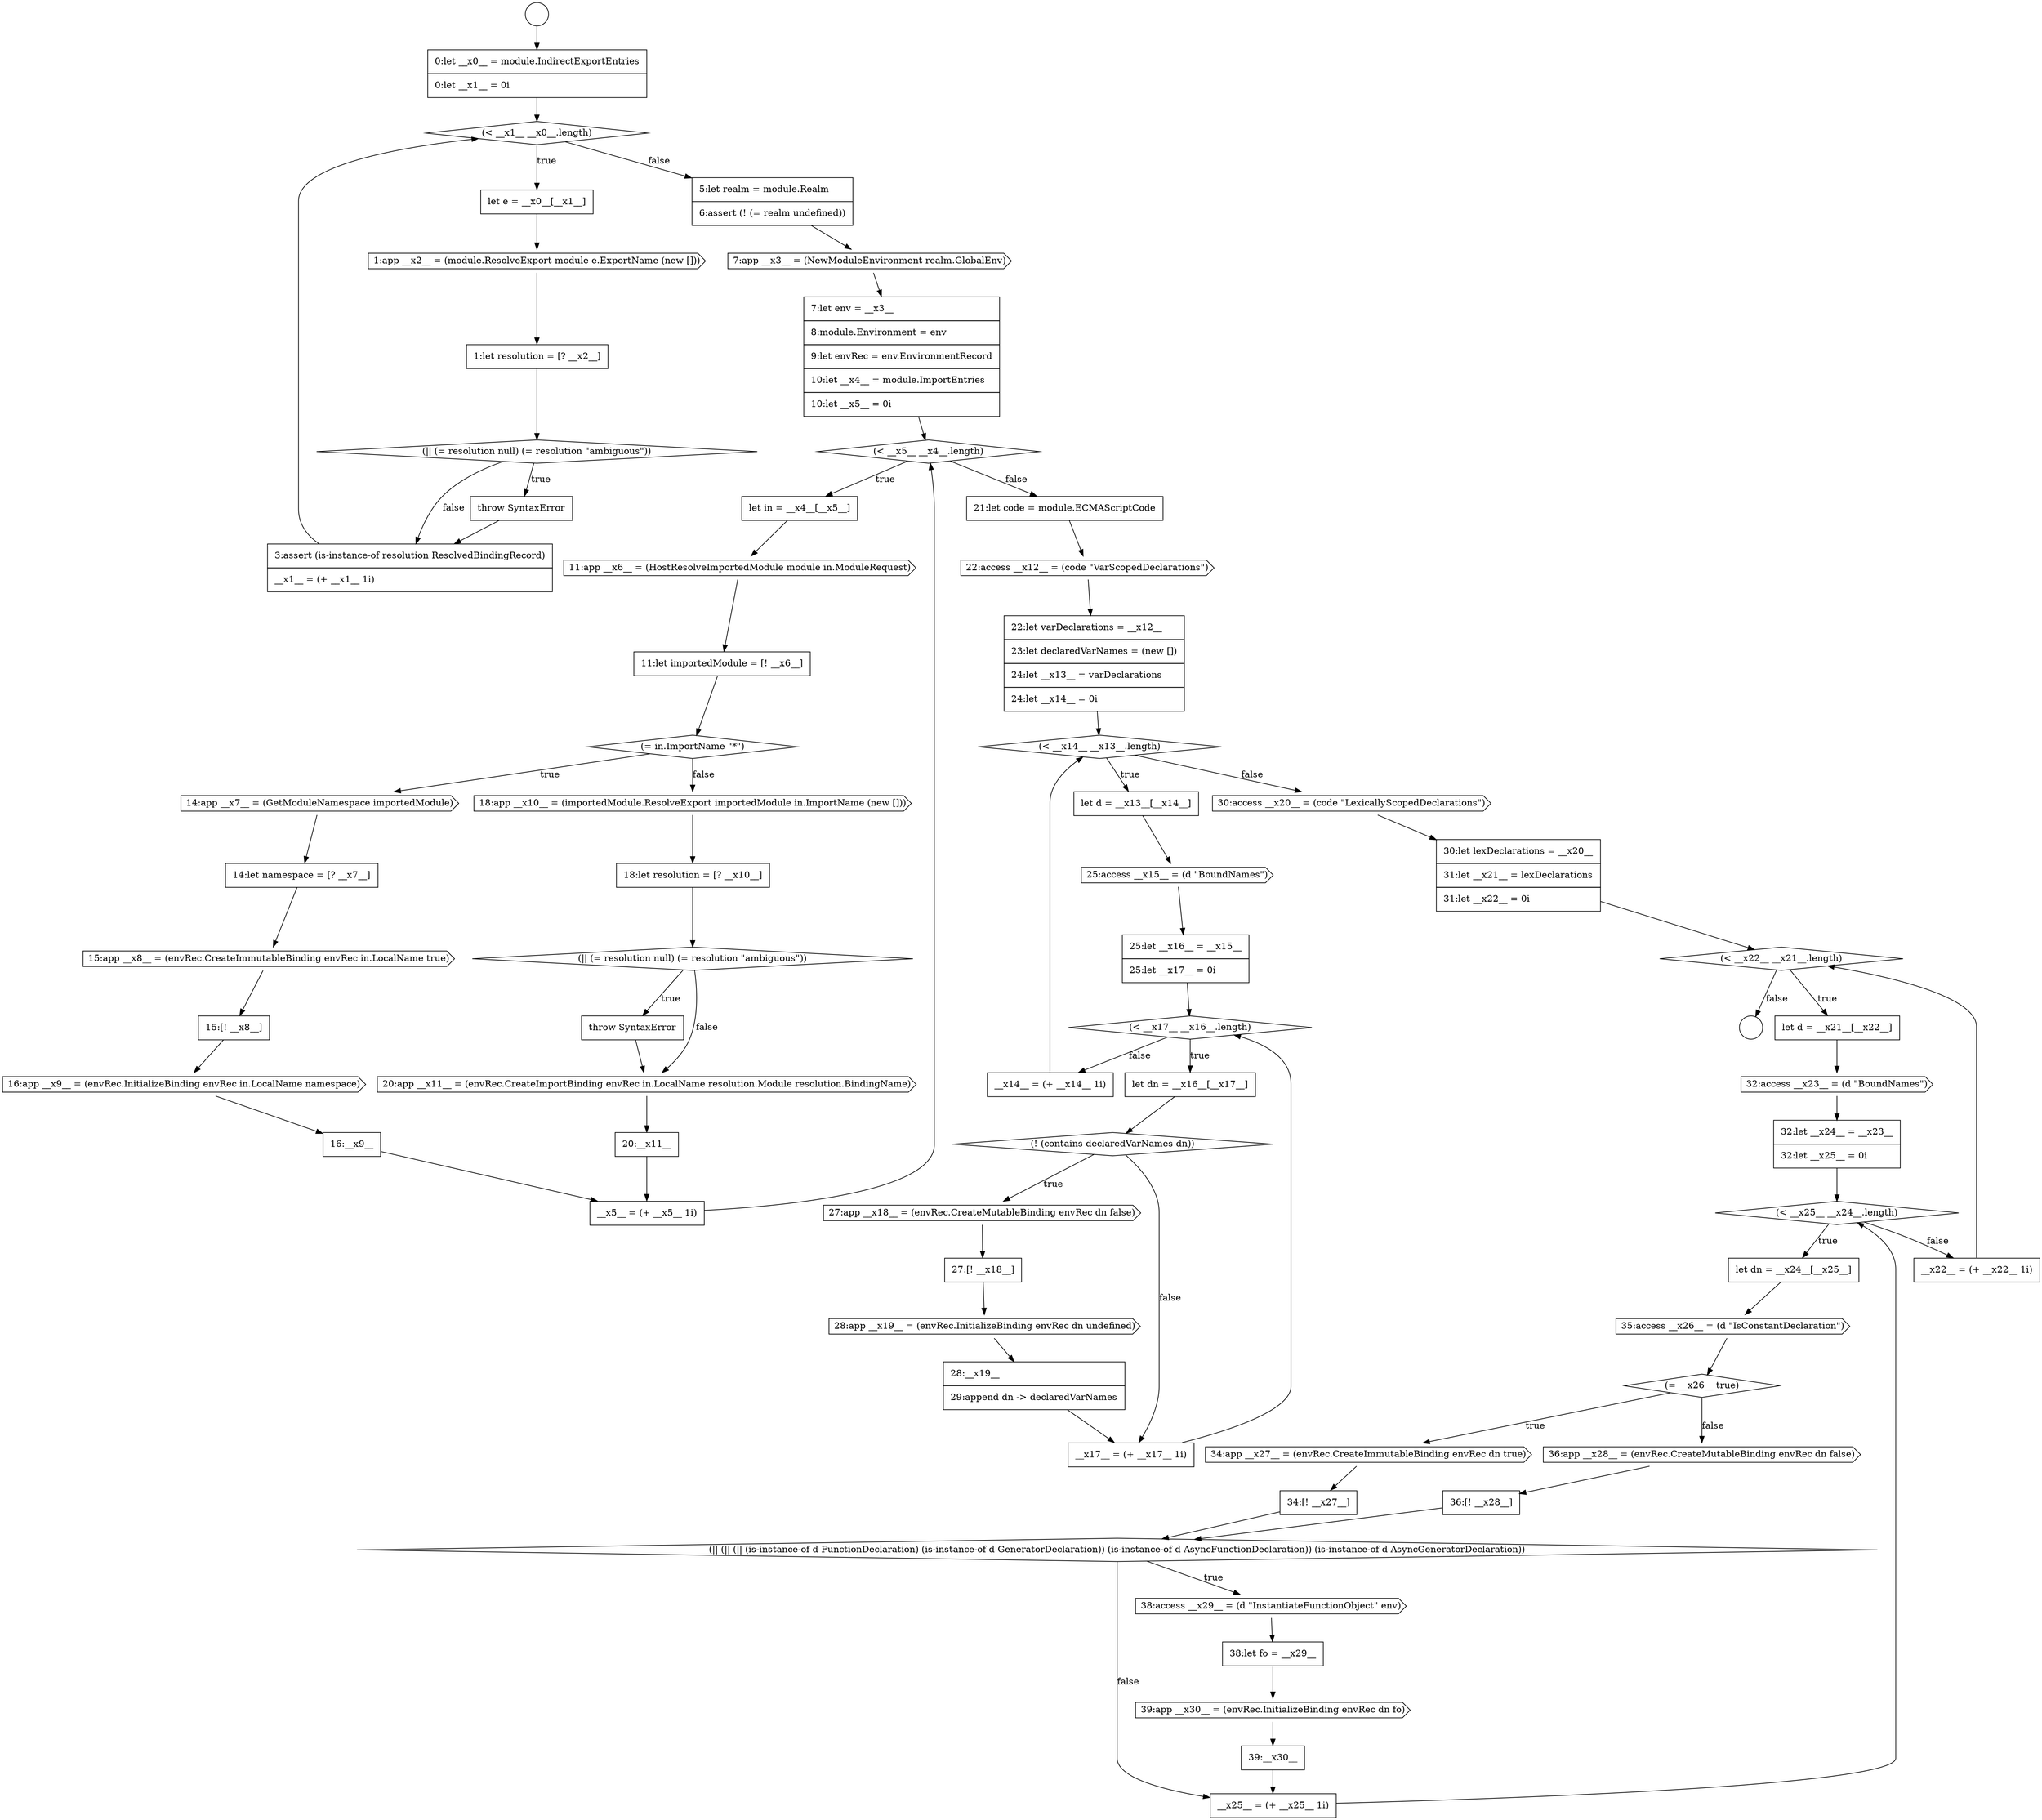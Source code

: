 digraph {
  node0 [shape=circle label=" " color="black" fillcolor="white" style=filled]
  node5 [shape=cds, label=<<font color="black">1:app __x2__ = (module.ResolveExport module e.ExportName (new []))</font>> color="black" fillcolor="white" style=filled]
  node65 [shape=none, margin=0, label=<<font color="black">
    <table border="0" cellborder="1" cellspacing="0" cellpadding="10">
      <tr><td align="left">39:__x30__</td></tr>
    </table>
  </font>> color="black" fillcolor="white" style=filled]
  node2 [shape=none, margin=0, label=<<font color="black">
    <table border="0" cellborder="1" cellspacing="0" cellpadding="10">
      <tr><td align="left">0:let __x0__ = module.IndirectExportEntries</td></tr>
      <tr><td align="left">0:let __x1__ = 0i</td></tr>
    </table>
  </font>> color="black" fillcolor="white" style=filled]
  node66 [shape=none, margin=0, label=<<font color="black">
    <table border="0" cellborder="1" cellspacing="0" cellpadding="10">
      <tr><td align="left">__x25__ = (+ __x25__ 1i)</td></tr>
    </table>
  </font>> color="black" fillcolor="white" style=filled]
  node4 [shape=none, margin=0, label=<<font color="black">
    <table border="0" cellborder="1" cellspacing="0" cellpadding="10">
      <tr><td align="left">let e = __x0__[__x1__]</td></tr>
    </table>
  </font>> color="black" fillcolor="white" style=filled]
  node10 [shape=none, margin=0, label=<<font color="black">
    <table border="0" cellborder="1" cellspacing="0" cellpadding="10">
      <tr><td align="left">5:let realm = module.Realm</td></tr>
      <tr><td align="left">6:assert (! (= realm undefined))</td></tr>
    </table>
  </font>> color="black" fillcolor="white" style=filled]
  node56 [shape=diamond, label=<<font color="black">(= __x26__ true)</font>> color="black" fillcolor="white" style=filled]
  node42 [shape=none, margin=0, label=<<font color="black">
    <table border="0" cellborder="1" cellspacing="0" cellpadding="10">
      <tr><td align="left">27:[! __x18__]</td></tr>
    </table>
  </font>> color="black" fillcolor="white" style=filled]
  node24 [shape=cds, label=<<font color="black">18:app __x10__ = (importedModule.ResolveExport importedModule in.ImportName (new []))</font>> color="black" fillcolor="white" style=filled]
  node37 [shape=none, margin=0, label=<<font color="black">
    <table border="0" cellborder="1" cellspacing="0" cellpadding="10">
      <tr><td align="left">25:let __x16__ = __x15__</td></tr>
      <tr><td align="left">25:let __x17__ = 0i</td></tr>
    </table>
  </font>> color="black" fillcolor="white" style=filled]
  node25 [shape=none, margin=0, label=<<font color="black">
    <table border="0" cellborder="1" cellspacing="0" cellpadding="10">
      <tr><td align="left">18:let resolution = [? __x10__]</td></tr>
    </table>
  </font>> color="black" fillcolor="white" style=filled]
  node52 [shape=none, margin=0, label=<<font color="black">
    <table border="0" cellborder="1" cellspacing="0" cellpadding="10">
      <tr><td align="left">32:let __x24__ = __x23__</td></tr>
      <tr><td align="left">32:let __x25__ = 0i</td></tr>
    </table>
  </font>> color="black" fillcolor="white" style=filled]
  node14 [shape=none, margin=0, label=<<font color="black">
    <table border="0" cellborder="1" cellspacing="0" cellpadding="10">
      <tr><td align="left">let in = __x4__[__x5__]</td></tr>
    </table>
  </font>> color="black" fillcolor="white" style=filled]
  node20 [shape=cds, label=<<font color="black">15:app __x8__ = (envRec.CreateImmutableBinding envRec in.LocalName true)</font>> color="black" fillcolor="white" style=filled]
  node46 [shape=none, margin=0, label=<<font color="black">
    <table border="0" cellborder="1" cellspacing="0" cellpadding="10">
      <tr><td align="left">__x14__ = (+ __x14__ 1i)</td></tr>
    </table>
  </font>> color="black" fillcolor="white" style=filled]
  node57 [shape=cds, label=<<font color="black">34:app __x27__ = (envRec.CreateImmutableBinding envRec dn true)</font>> color="black" fillcolor="white" style=filled]
  node29 [shape=none, margin=0, label=<<font color="black">
    <table border="0" cellborder="1" cellspacing="0" cellpadding="10">
      <tr><td align="left">20:__x11__</td></tr>
    </table>
  </font>> color="black" fillcolor="white" style=filled]
  node61 [shape=diamond, label=<<font color="black">(|| (|| (|| (is-instance-of d FunctionDeclaration) (is-instance-of d GeneratorDeclaration)) (is-instance-of d AsyncFunctionDeclaration)) (is-instance-of d AsyncGeneratorDeclaration))</font>> color="black" fillcolor="white" style=filled]
  node1 [shape=circle label=" " color="black" fillcolor="white" style=filled]
  node6 [shape=none, margin=0, label=<<font color="black">
    <table border="0" cellborder="1" cellspacing="0" cellpadding="10">
      <tr><td align="left">1:let resolution = [? __x2__]</td></tr>
    </table>
  </font>> color="black" fillcolor="white" style=filled]
  node60 [shape=none, margin=0, label=<<font color="black">
    <table border="0" cellborder="1" cellspacing="0" cellpadding="10">
      <tr><td align="left">36:[! __x28__]</td></tr>
    </table>
  </font>> color="black" fillcolor="white" style=filled]
  node21 [shape=none, margin=0, label=<<font color="black">
    <table border="0" cellborder="1" cellspacing="0" cellpadding="10">
      <tr><td align="left">15:[! __x8__]</td></tr>
    </table>
  </font>> color="black" fillcolor="white" style=filled]
  node33 [shape=none, margin=0, label=<<font color="black">
    <table border="0" cellborder="1" cellspacing="0" cellpadding="10">
      <tr><td align="left">22:let varDeclarations = __x12__</td></tr>
      <tr><td align="left">23:let declaredVarNames = (new [])</td></tr>
      <tr><td align="left">24:let __x13__ = varDeclarations</td></tr>
      <tr><td align="left">24:let __x14__ = 0i</td></tr>
    </table>
  </font>> color="black" fillcolor="white" style=filled]
  node28 [shape=cds, label=<<font color="black">20:app __x11__ = (envRec.CreateImportBinding envRec in.LocalName resolution.Module resolution.BindingName)</font>> color="black" fillcolor="white" style=filled]
  node38 [shape=diamond, label=<<font color="black">(&lt; __x17__ __x16__.length)</font>> color="black" fillcolor="white" style=filled]
  node9 [shape=none, margin=0, label=<<font color="black">
    <table border="0" cellborder="1" cellspacing="0" cellpadding="10">
      <tr><td align="left">3:assert (is-instance-of resolution ResolvedBindingRecord)</td></tr>
      <tr><td align="left">__x1__ = (+ __x1__ 1i)</td></tr>
    </table>
  </font>> color="black" fillcolor="white" style=filled]
  node53 [shape=diamond, label=<<font color="black">(&lt; __x25__ __x24__.length)</font>> color="black" fillcolor="white" style=filled]
  node13 [shape=diamond, label=<<font color="black">(&lt; __x5__ __x4__.length)</font>> color="black" fillcolor="white" style=filled]
  node41 [shape=cds, label=<<font color="black">27:app __x18__ = (envRec.CreateMutableBinding envRec dn false)</font>> color="black" fillcolor="white" style=filled]
  node45 [shape=none, margin=0, label=<<font color="black">
    <table border="0" cellborder="1" cellspacing="0" cellpadding="10">
      <tr><td align="left">__x17__ = (+ __x17__ 1i)</td></tr>
    </table>
  </font>> color="black" fillcolor="white" style=filled]
  node64 [shape=cds, label=<<font color="black">39:app __x30__ = (envRec.InitializeBinding envRec dn fo)</font>> color="black" fillcolor="white" style=filled]
  node17 [shape=diamond, label=<<font color="black">(= in.ImportName &quot;*&quot;)</font>> color="black" fillcolor="white" style=filled]
  node32 [shape=cds, label=<<font color="black">22:access __x12__ = (code &quot;VarScopedDeclarations&quot;)</font>> color="black" fillcolor="white" style=filled]
  node34 [shape=diamond, label=<<font color="black">(&lt; __x14__ __x13__.length)</font>> color="black" fillcolor="white" style=filled]
  node22 [shape=cds, label=<<font color="black">16:app __x9__ = (envRec.InitializeBinding envRec in.LocalName namespace)</font>> color="black" fillcolor="white" style=filled]
  node44 [shape=none, margin=0, label=<<font color="black">
    <table border="0" cellborder="1" cellspacing="0" cellpadding="10">
      <tr><td align="left">28:__x19__</td></tr>
      <tr><td align="left">29:append dn -&gt; declaredVarNames</td></tr>
    </table>
  </font>> color="black" fillcolor="white" style=filled]
  node59 [shape=cds, label=<<font color="black">36:app __x28__ = (envRec.CreateMutableBinding envRec dn false)</font>> color="black" fillcolor="white" style=filled]
  node27 [shape=none, margin=0, label=<<font color="black">
    <table border="0" cellborder="1" cellspacing="0" cellpadding="10">
      <tr><td align="left">throw SyntaxError</td></tr>
    </table>
  </font>> color="black" fillcolor="white" style=filled]
  node12 [shape=none, margin=0, label=<<font color="black">
    <table border="0" cellborder="1" cellspacing="0" cellpadding="10">
      <tr><td align="left">7:let env = __x3__</td></tr>
      <tr><td align="left">8:module.Environment = env</td></tr>
      <tr><td align="left">9:let envRec = env.EnvironmentRecord</td></tr>
      <tr><td align="left">10:let __x4__ = module.ImportEntries</td></tr>
      <tr><td align="left">10:let __x5__ = 0i</td></tr>
    </table>
  </font>> color="black" fillcolor="white" style=filled]
  node54 [shape=none, margin=0, label=<<font color="black">
    <table border="0" cellborder="1" cellspacing="0" cellpadding="10">
      <tr><td align="left">let dn = __x24__[__x25__]</td></tr>
    </table>
  </font>> color="black" fillcolor="white" style=filled]
  node49 [shape=diamond, label=<<font color="black">(&lt; __x22__ __x21__.length)</font>> color="black" fillcolor="white" style=filled]
  node7 [shape=diamond, label=<<font color="black">(|| (= resolution null) (= resolution &quot;ambiguous&quot;))</font>> color="black" fillcolor="white" style=filled]
  node39 [shape=none, margin=0, label=<<font color="black">
    <table border="0" cellborder="1" cellspacing="0" cellpadding="10">
      <tr><td align="left">let dn = __x16__[__x17__]</td></tr>
    </table>
  </font>> color="black" fillcolor="white" style=filled]
  node3 [shape=diamond, label=<<font color="black">(&lt; __x1__ __x0__.length)</font>> color="black" fillcolor="white" style=filled]
  node35 [shape=none, margin=0, label=<<font color="black">
    <table border="0" cellborder="1" cellspacing="0" cellpadding="10">
      <tr><td align="left">let d = __x13__[__x14__]</td></tr>
    </table>
  </font>> color="black" fillcolor="white" style=filled]
  node48 [shape=none, margin=0, label=<<font color="black">
    <table border="0" cellborder="1" cellspacing="0" cellpadding="10">
      <tr><td align="left">30:let lexDeclarations = __x20__</td></tr>
      <tr><td align="left">31:let __x21__ = lexDeclarations</td></tr>
      <tr><td align="left">31:let __x22__ = 0i</td></tr>
    </table>
  </font>> color="black" fillcolor="white" style=filled]
  node63 [shape=none, margin=0, label=<<font color="black">
    <table border="0" cellborder="1" cellspacing="0" cellpadding="10">
      <tr><td align="left">38:let fo = __x29__</td></tr>
    </table>
  </font>> color="black" fillcolor="white" style=filled]
  node18 [shape=cds, label=<<font color="black">14:app __x7__ = (GetModuleNamespace importedModule)</font>> color="black" fillcolor="white" style=filled]
  node50 [shape=none, margin=0, label=<<font color="black">
    <table border="0" cellborder="1" cellspacing="0" cellpadding="10">
      <tr><td align="left">let d = __x21__[__x22__]</td></tr>
    </table>
  </font>> color="black" fillcolor="white" style=filled]
  node67 [shape=none, margin=0, label=<<font color="black">
    <table border="0" cellborder="1" cellspacing="0" cellpadding="10">
      <tr><td align="left">__x22__ = (+ __x22__ 1i)</td></tr>
    </table>
  </font>> color="black" fillcolor="white" style=filled]
  node16 [shape=none, margin=0, label=<<font color="black">
    <table border="0" cellborder="1" cellspacing="0" cellpadding="10">
      <tr><td align="left">11:let importedModule = [! __x6__]</td></tr>
    </table>
  </font>> color="black" fillcolor="white" style=filled]
  node31 [shape=none, margin=0, label=<<font color="black">
    <table border="0" cellborder="1" cellspacing="0" cellpadding="10">
      <tr><td align="left">21:let code = module.ECMAScriptCode</td></tr>
    </table>
  </font>> color="black" fillcolor="white" style=filled]
  node11 [shape=cds, label=<<font color="black">7:app __x3__ = (NewModuleEnvironment realm.GlobalEnv)</font>> color="black" fillcolor="white" style=filled]
  node43 [shape=cds, label=<<font color="black">28:app __x19__ = (envRec.InitializeBinding envRec dn undefined)</font>> color="black" fillcolor="white" style=filled]
  node40 [shape=diamond, label=<<font color="black">(! (contains declaredVarNames dn))</font>> color="black" fillcolor="white" style=filled]
  node26 [shape=diamond, label=<<font color="black">(|| (= resolution null) (= resolution &quot;ambiguous&quot;))</font>> color="black" fillcolor="white" style=filled]
  node55 [shape=cds, label=<<font color="black">35:access __x26__ = (d &quot;IsConstantDeclaration&quot;)</font>> color="black" fillcolor="white" style=filled]
  node23 [shape=none, margin=0, label=<<font color="black">
    <table border="0" cellborder="1" cellspacing="0" cellpadding="10">
      <tr><td align="left">16:__x9__</td></tr>
    </table>
  </font>> color="black" fillcolor="white" style=filled]
  node8 [shape=none, margin=0, label=<<font color="black">
    <table border="0" cellborder="1" cellspacing="0" cellpadding="10">
      <tr><td align="left">throw SyntaxError</td></tr>
    </table>
  </font>> color="black" fillcolor="white" style=filled]
  node58 [shape=none, margin=0, label=<<font color="black">
    <table border="0" cellborder="1" cellspacing="0" cellpadding="10">
      <tr><td align="left">34:[! __x27__]</td></tr>
    </table>
  </font>> color="black" fillcolor="white" style=filled]
  node36 [shape=cds, label=<<font color="black">25:access __x15__ = (d &quot;BoundNames&quot;)</font>> color="black" fillcolor="white" style=filled]
  node30 [shape=none, margin=0, label=<<font color="black">
    <table border="0" cellborder="1" cellspacing="0" cellpadding="10">
      <tr><td align="left">__x5__ = (+ __x5__ 1i)</td></tr>
    </table>
  </font>> color="black" fillcolor="white" style=filled]
  node51 [shape=cds, label=<<font color="black">32:access __x23__ = (d &quot;BoundNames&quot;)</font>> color="black" fillcolor="white" style=filled]
  node19 [shape=none, margin=0, label=<<font color="black">
    <table border="0" cellborder="1" cellspacing="0" cellpadding="10">
      <tr><td align="left">14:let namespace = [? __x7__]</td></tr>
    </table>
  </font>> color="black" fillcolor="white" style=filled]
  node47 [shape=cds, label=<<font color="black">30:access __x20__ = (code &quot;LexicallyScopedDeclarations&quot;)</font>> color="black" fillcolor="white" style=filled]
  node15 [shape=cds, label=<<font color="black">11:app __x6__ = (HostResolveImportedModule module in.ModuleRequest)</font>> color="black" fillcolor="white" style=filled]
  node62 [shape=cds, label=<<font color="black">38:access __x29__ = (d &quot;InstantiateFunctionObject&quot; env)</font>> color="black" fillcolor="white" style=filled]
  node26 -> node27 [label=<<font color="black">true</font>> color="black"]
  node26 -> node28 [label=<<font color="black">false</font>> color="black"]
  node11 -> node12 [ color="black"]
  node7 -> node8 [label=<<font color="black">true</font>> color="black"]
  node7 -> node9 [label=<<font color="black">false</font>> color="black"]
  node0 -> node2 [ color="black"]
  node53 -> node54 [label=<<font color="black">true</font>> color="black"]
  node53 -> node67 [label=<<font color="black">false</font>> color="black"]
  node45 -> node38 [ color="black"]
  node3 -> node4 [label=<<font color="black">true</font>> color="black"]
  node3 -> node10 [label=<<font color="black">false</font>> color="black"]
  node16 -> node17 [ color="black"]
  node30 -> node13 [ color="black"]
  node5 -> node6 [ color="black"]
  node17 -> node18 [label=<<font color="black">true</font>> color="black"]
  node17 -> node24 [label=<<font color="black">false</font>> color="black"]
  node58 -> node61 [ color="black"]
  node63 -> node64 [ color="black"]
  node28 -> node29 [ color="black"]
  node64 -> node65 [ color="black"]
  node29 -> node30 [ color="black"]
  node39 -> node40 [ color="black"]
  node54 -> node55 [ color="black"]
  node42 -> node43 [ color="black"]
  node18 -> node19 [ color="black"]
  node66 -> node53 [ color="black"]
  node67 -> node49 [ color="black"]
  node2 -> node3 [ color="black"]
  node9 -> node3 [ color="black"]
  node62 -> node63 [ color="black"]
  node49 -> node50 [label=<<font color="black">true</font>> color="black"]
  node49 -> node1 [label=<<font color="black">false</font>> color="black"]
  node15 -> node16 [ color="black"]
  node55 -> node56 [ color="black"]
  node19 -> node20 [ color="black"]
  node46 -> node34 [ color="black"]
  node35 -> node36 [ color="black"]
  node57 -> node58 [ color="black"]
  node23 -> node30 [ color="black"]
  node40 -> node41 [label=<<font color="black">true</font>> color="black"]
  node40 -> node45 [label=<<font color="black">false</font>> color="black"]
  node12 -> node13 [ color="black"]
  node36 -> node37 [ color="black"]
  node52 -> node53 [ color="black"]
  node22 -> node23 [ color="black"]
  node6 -> node7 [ color="black"]
  node43 -> node44 [ color="black"]
  node34 -> node35 [label=<<font color="black">true</font>> color="black"]
  node34 -> node47 [label=<<font color="black">false</font>> color="black"]
  node44 -> node45 [ color="black"]
  node27 -> node28 [ color="black"]
  node37 -> node38 [ color="black"]
  node14 -> node15 [ color="black"]
  node31 -> node32 [ color="black"]
  node10 -> node11 [ color="black"]
  node47 -> node48 [ color="black"]
  node50 -> node51 [ color="black"]
  node4 -> node5 [ color="black"]
  node51 -> node52 [ color="black"]
  node25 -> node26 [ color="black"]
  node8 -> node9 [ color="black"]
  node21 -> node22 [ color="black"]
  node59 -> node60 [ color="black"]
  node20 -> node21 [ color="black"]
  node60 -> node61 [ color="black"]
  node24 -> node25 [ color="black"]
  node13 -> node14 [label=<<font color="black">true</font>> color="black"]
  node13 -> node31 [label=<<font color="black">false</font>> color="black"]
  node61 -> node62 [label=<<font color="black">true</font>> color="black"]
  node61 -> node66 [label=<<font color="black">false</font>> color="black"]
  node65 -> node66 [ color="black"]
  node48 -> node49 [ color="black"]
  node38 -> node39 [label=<<font color="black">true</font>> color="black"]
  node38 -> node46 [label=<<font color="black">false</font>> color="black"]
  node32 -> node33 [ color="black"]
  node56 -> node57 [label=<<font color="black">true</font>> color="black"]
  node56 -> node59 [label=<<font color="black">false</font>> color="black"]
  node33 -> node34 [ color="black"]
  node41 -> node42 [ color="black"]
}
